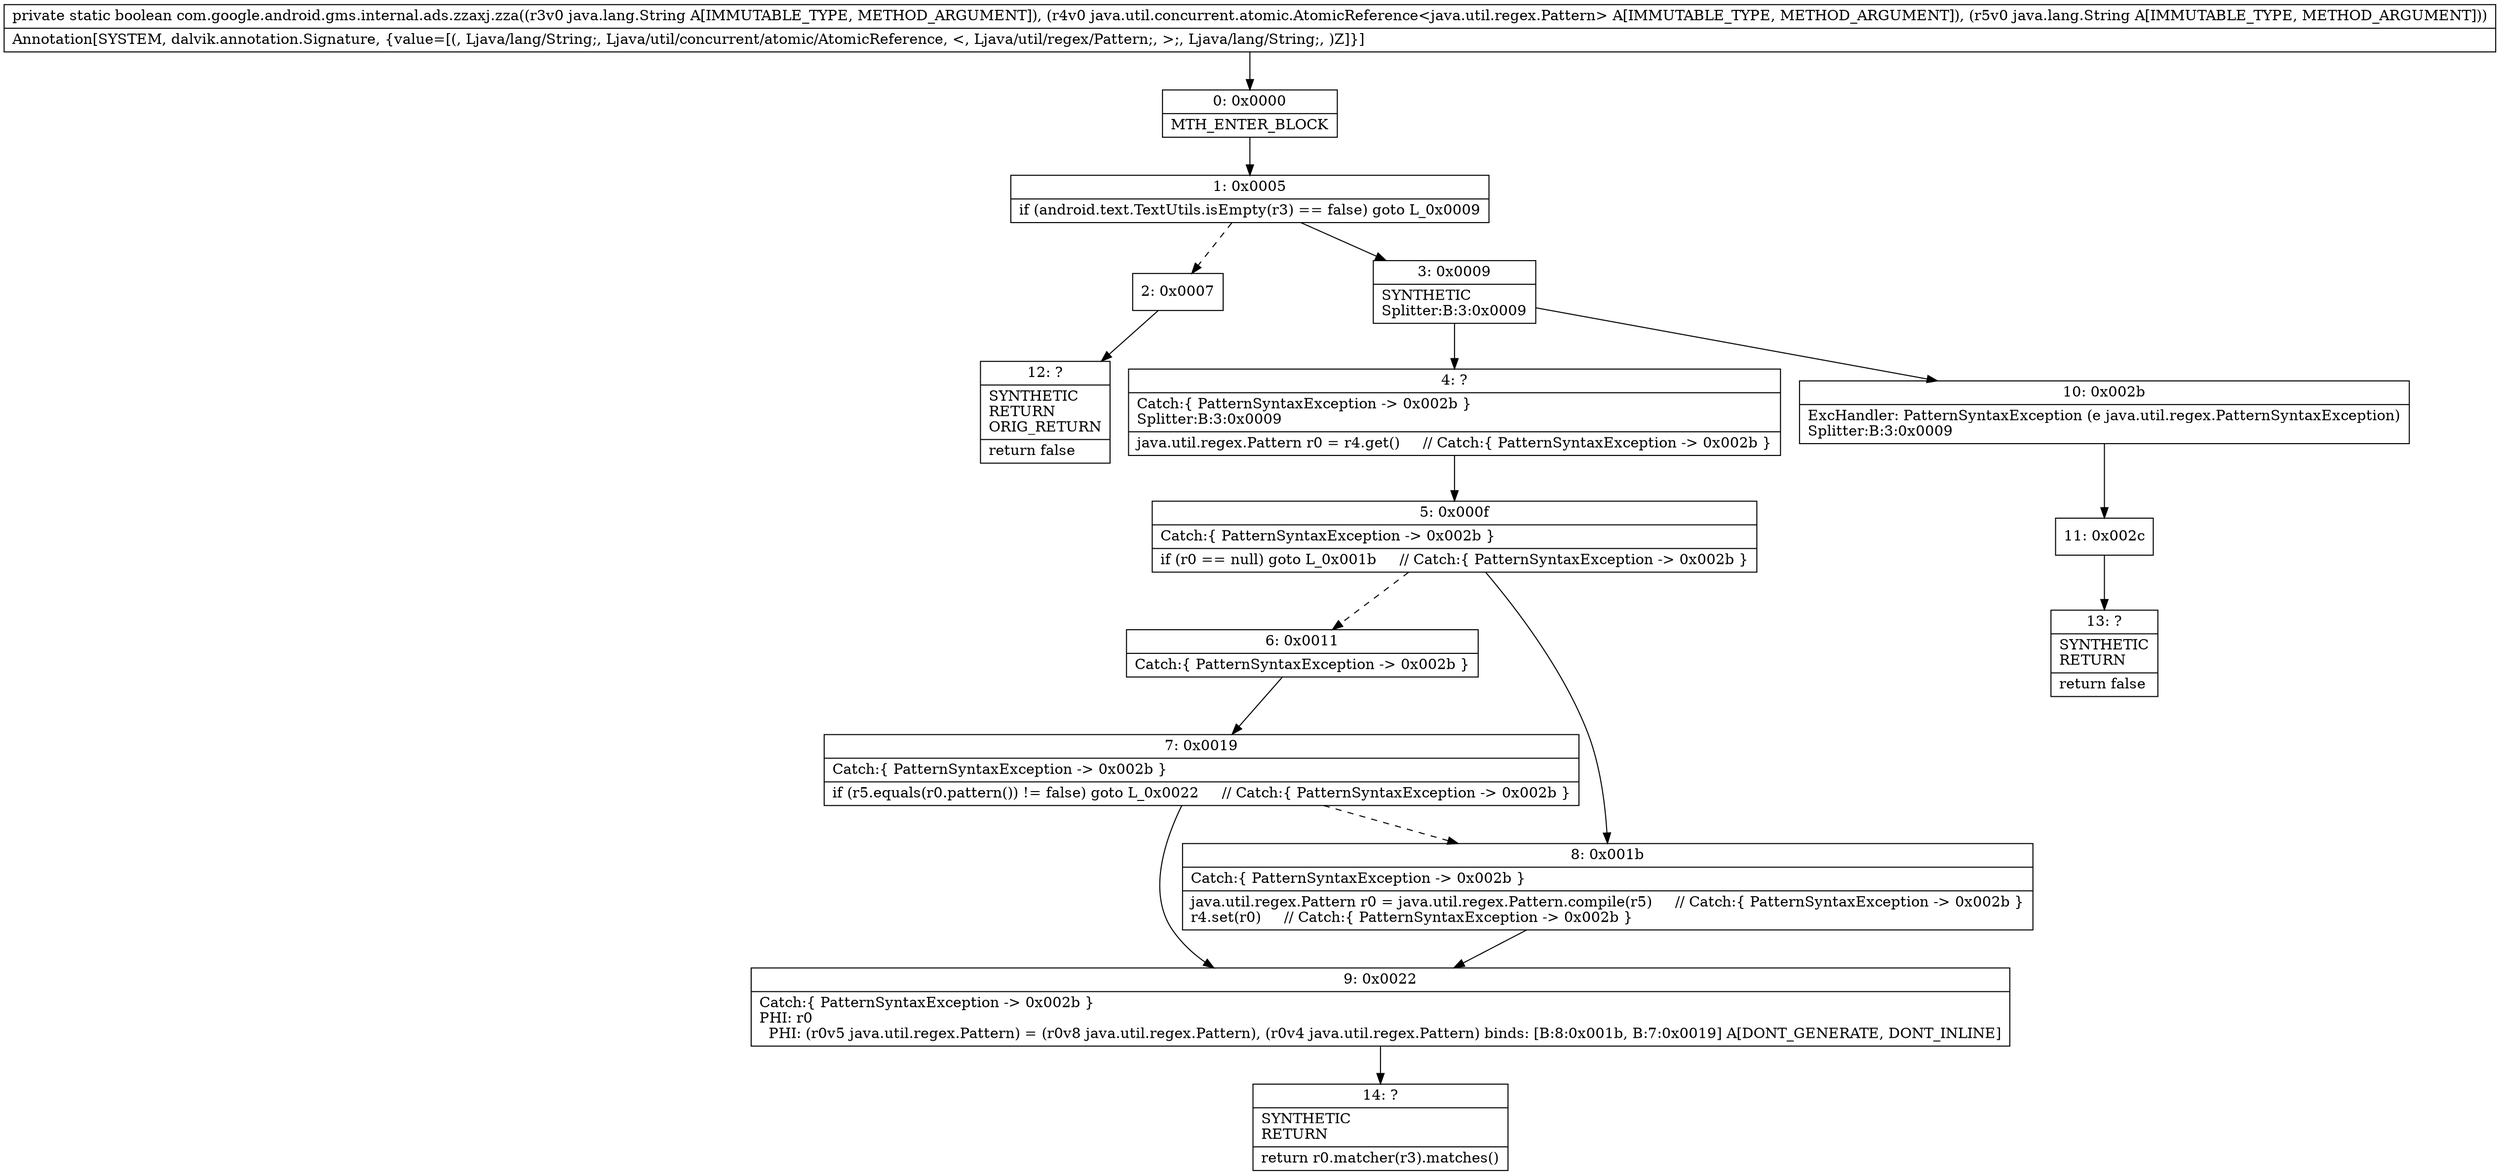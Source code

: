 digraph "CFG forcom.google.android.gms.internal.ads.zzaxj.zza(Ljava\/lang\/String;Ljava\/util\/concurrent\/atomic\/AtomicReference;Ljava\/lang\/String;)Z" {
Node_0 [shape=record,label="{0\:\ 0x0000|MTH_ENTER_BLOCK\l}"];
Node_1 [shape=record,label="{1\:\ 0x0005|if (android.text.TextUtils.isEmpty(r3) == false) goto L_0x0009\l}"];
Node_2 [shape=record,label="{2\:\ 0x0007}"];
Node_3 [shape=record,label="{3\:\ 0x0009|SYNTHETIC\lSplitter:B:3:0x0009\l}"];
Node_4 [shape=record,label="{4\:\ ?|Catch:\{ PatternSyntaxException \-\> 0x002b \}\lSplitter:B:3:0x0009\l|java.util.regex.Pattern r0 = r4.get()     \/\/ Catch:\{ PatternSyntaxException \-\> 0x002b \}\l}"];
Node_5 [shape=record,label="{5\:\ 0x000f|Catch:\{ PatternSyntaxException \-\> 0x002b \}\l|if (r0 == null) goto L_0x001b     \/\/ Catch:\{ PatternSyntaxException \-\> 0x002b \}\l}"];
Node_6 [shape=record,label="{6\:\ 0x0011|Catch:\{ PatternSyntaxException \-\> 0x002b \}\l}"];
Node_7 [shape=record,label="{7\:\ 0x0019|Catch:\{ PatternSyntaxException \-\> 0x002b \}\l|if (r5.equals(r0.pattern()) != false) goto L_0x0022     \/\/ Catch:\{ PatternSyntaxException \-\> 0x002b \}\l}"];
Node_8 [shape=record,label="{8\:\ 0x001b|Catch:\{ PatternSyntaxException \-\> 0x002b \}\l|java.util.regex.Pattern r0 = java.util.regex.Pattern.compile(r5)     \/\/ Catch:\{ PatternSyntaxException \-\> 0x002b \}\lr4.set(r0)     \/\/ Catch:\{ PatternSyntaxException \-\> 0x002b \}\l}"];
Node_9 [shape=record,label="{9\:\ 0x0022|Catch:\{ PatternSyntaxException \-\> 0x002b \}\lPHI: r0 \l  PHI: (r0v5 java.util.regex.Pattern) = (r0v8 java.util.regex.Pattern), (r0v4 java.util.regex.Pattern) binds: [B:8:0x001b, B:7:0x0019] A[DONT_GENERATE, DONT_INLINE]\l}"];
Node_10 [shape=record,label="{10\:\ 0x002b|ExcHandler: PatternSyntaxException (e java.util.regex.PatternSyntaxException)\lSplitter:B:3:0x0009\l}"];
Node_11 [shape=record,label="{11\:\ 0x002c}"];
Node_12 [shape=record,label="{12\:\ ?|SYNTHETIC\lRETURN\lORIG_RETURN\l|return false\l}"];
Node_13 [shape=record,label="{13\:\ ?|SYNTHETIC\lRETURN\l|return false\l}"];
Node_14 [shape=record,label="{14\:\ ?|SYNTHETIC\lRETURN\l|return r0.matcher(r3).matches()\l}"];
MethodNode[shape=record,label="{private static boolean com.google.android.gms.internal.ads.zzaxj.zza((r3v0 java.lang.String A[IMMUTABLE_TYPE, METHOD_ARGUMENT]), (r4v0 java.util.concurrent.atomic.AtomicReference\<java.util.regex.Pattern\> A[IMMUTABLE_TYPE, METHOD_ARGUMENT]), (r5v0 java.lang.String A[IMMUTABLE_TYPE, METHOD_ARGUMENT]))  | Annotation[SYSTEM, dalvik.annotation.Signature, \{value=[(, Ljava\/lang\/String;, Ljava\/util\/concurrent\/atomic\/AtomicReference, \<, Ljava\/util\/regex\/Pattern;, \>;, Ljava\/lang\/String;, )Z]\}]\l}"];
MethodNode -> Node_0;
Node_0 -> Node_1;
Node_1 -> Node_2[style=dashed];
Node_1 -> Node_3;
Node_2 -> Node_12;
Node_3 -> Node_4;
Node_3 -> Node_10;
Node_4 -> Node_5;
Node_5 -> Node_6[style=dashed];
Node_5 -> Node_8;
Node_6 -> Node_7;
Node_7 -> Node_8[style=dashed];
Node_7 -> Node_9;
Node_8 -> Node_9;
Node_9 -> Node_14;
Node_10 -> Node_11;
Node_11 -> Node_13;
}

